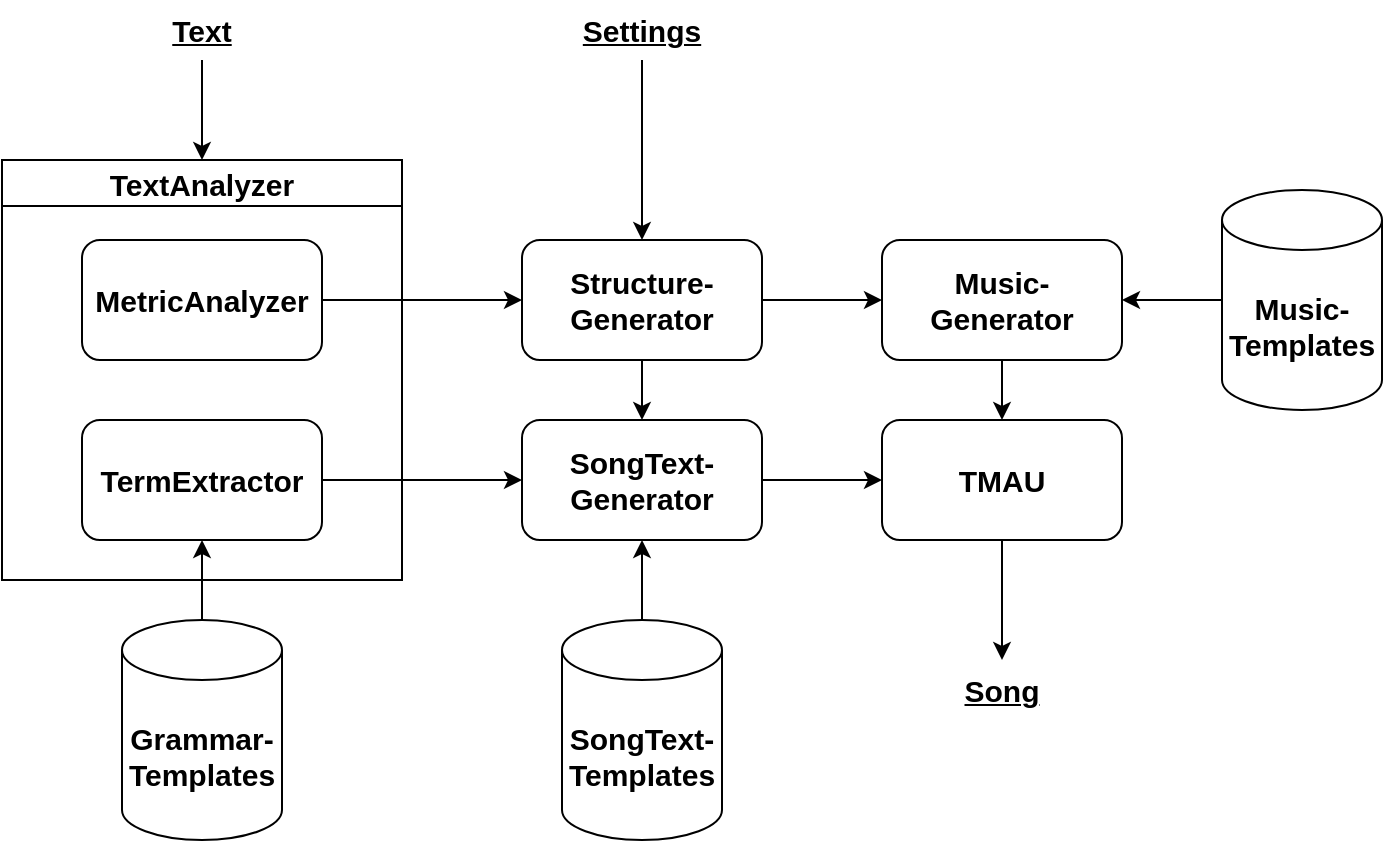 <mxfile version="20.5.3" type="device"><diagram id="fTStW5QcwCdXiOCUpKRR" name="Page-1"><mxGraphModel dx="1038" dy="536" grid="1" gridSize="10" guides="1" tooltips="1" connect="1" arrows="1" fold="1" page="1" pageScale="1" pageWidth="827" pageHeight="1169" math="0" shadow="0"><root><mxCell id="0"/><mxCell id="1" parent="0"/><mxCell id="VQYIm5KaJg2f-fRRDCMP-11" style="edgeStyle=orthogonalEdgeStyle;rounded=0;orthogonalLoop=1;jettySize=auto;html=1;entryX=0.5;entryY=0;entryDx=0;entryDy=0;fontSize=15;" parent="1" source="VQYIm5KaJg2f-fRRDCMP-1" target="VQYIm5KaJg2f-fRRDCMP-6" edge="1"><mxGeometry relative="1" as="geometry"/></mxCell><mxCell id="VQYIm5KaJg2f-fRRDCMP-1" value="&lt;u&gt;&lt;font style=&quot;font-size: 15px;&quot;&gt;&lt;b&gt;Text&lt;/b&gt;&lt;/font&gt;&lt;/u&gt;" style="text;html=1;strokeColor=none;fillColor=none;align=center;verticalAlign=middle;whiteSpace=wrap;rounded=0;" parent="1" vertex="1"><mxGeometry x="140" y="50" width="80" height="30" as="geometry"/></mxCell><mxCell id="VQYIm5KaJg2f-fRRDCMP-12" style="edgeStyle=orthogonalEdgeStyle;rounded=0;orthogonalLoop=1;jettySize=auto;html=1;entryX=0.5;entryY=0;entryDx=0;entryDy=0;fontSize=15;" parent="1" source="VQYIm5KaJg2f-fRRDCMP-4" target="VQYIm5KaJg2f-fRRDCMP-9" edge="1"><mxGeometry relative="1" as="geometry"/></mxCell><mxCell id="VQYIm5KaJg2f-fRRDCMP-4" value="&lt;u&gt;&lt;font size=&quot;1&quot;&gt;&lt;b style=&quot;font-size: 15px;&quot;&gt;Settings&lt;/b&gt;&lt;/font&gt;&lt;/u&gt;" style="text;html=1;strokeColor=none;fillColor=none;align=center;verticalAlign=middle;whiteSpace=wrap;rounded=0;" parent="1" vertex="1"><mxGeometry x="360" y="50" width="80" height="30" as="geometry"/></mxCell><mxCell id="VQYIm5KaJg2f-fRRDCMP-6" value="TextAnalyzer" style="swimlane;whiteSpace=wrap;html=1;fontSize=15;" parent="1" vertex="1"><mxGeometry x="80" y="130" width="200" height="210" as="geometry"/></mxCell><mxCell id="VQYIm5KaJg2f-fRRDCMP-8" value="&lt;b&gt;MetricAnalyzer&lt;/b&gt;" style="rounded=1;whiteSpace=wrap;html=1;fontSize=15;" parent="VQYIm5KaJg2f-fRRDCMP-6" vertex="1"><mxGeometry x="40" y="40" width="120" height="60" as="geometry"/></mxCell><mxCell id="VQYIm5KaJg2f-fRRDCMP-7" value="&lt;b&gt;TermExtractor&lt;/b&gt;" style="rounded=1;whiteSpace=wrap;html=1;fontSize=15;" parent="VQYIm5KaJg2f-fRRDCMP-6" vertex="1"><mxGeometry x="40" y="130" width="120" height="60" as="geometry"/></mxCell><mxCell id="VQYIm5KaJg2f-fRRDCMP-14" style="edgeStyle=orthogonalEdgeStyle;rounded=0;orthogonalLoop=1;jettySize=auto;html=1;fontSize=15;" parent="1" source="VQYIm5KaJg2f-fRRDCMP-9" target="VQYIm5KaJg2f-fRRDCMP-13" edge="1"><mxGeometry relative="1" as="geometry"/></mxCell><mxCell id="VQYIm5KaJg2f-fRRDCMP-16" style="edgeStyle=orthogonalEdgeStyle;rounded=0;orthogonalLoop=1;jettySize=auto;html=1;entryX=0;entryY=0.5;entryDx=0;entryDy=0;fontSize=15;" parent="1" source="VQYIm5KaJg2f-fRRDCMP-9" target="VQYIm5KaJg2f-fRRDCMP-15" edge="1"><mxGeometry relative="1" as="geometry"/></mxCell><mxCell id="VQYIm5KaJg2f-fRRDCMP-9" value="&lt;b&gt;Structure-Generator&lt;/b&gt;" style="rounded=1;whiteSpace=wrap;html=1;fontSize=15;" parent="1" vertex="1"><mxGeometry x="340" y="170" width="120" height="60" as="geometry"/></mxCell><mxCell id="VQYIm5KaJg2f-fRRDCMP-10" style="edgeStyle=orthogonalEdgeStyle;rounded=0;orthogonalLoop=1;jettySize=auto;html=1;fontSize=15;" parent="1" source="VQYIm5KaJg2f-fRRDCMP-8" target="VQYIm5KaJg2f-fRRDCMP-9" edge="1"><mxGeometry relative="1" as="geometry"/></mxCell><mxCell id="VQYIm5KaJg2f-fRRDCMP-20" style="edgeStyle=orthogonalEdgeStyle;rounded=0;orthogonalLoop=1;jettySize=auto;html=1;fontSize=15;" parent="1" source="VQYIm5KaJg2f-fRRDCMP-13" target="VQYIm5KaJg2f-fRRDCMP-18" edge="1"><mxGeometry relative="1" as="geometry"/></mxCell><mxCell id="VQYIm5KaJg2f-fRRDCMP-13" value="&lt;b&gt;SongText-Generator&lt;/b&gt;" style="rounded=1;whiteSpace=wrap;html=1;fontSize=15;" parent="1" vertex="1"><mxGeometry x="340" y="260" width="120" height="60" as="geometry"/></mxCell><mxCell id="VQYIm5KaJg2f-fRRDCMP-19" style="edgeStyle=orthogonalEdgeStyle;rounded=0;orthogonalLoop=1;jettySize=auto;html=1;entryX=0.5;entryY=0;entryDx=0;entryDy=0;fontSize=15;" parent="1" source="VQYIm5KaJg2f-fRRDCMP-15" target="VQYIm5KaJg2f-fRRDCMP-18" edge="1"><mxGeometry relative="1" as="geometry"/></mxCell><mxCell id="VQYIm5KaJg2f-fRRDCMP-15" value="&lt;b&gt;Music-Generator&lt;/b&gt;" style="rounded=1;whiteSpace=wrap;html=1;fontSize=15;" parent="1" vertex="1"><mxGeometry x="520" y="170" width="120" height="60" as="geometry"/></mxCell><mxCell id="VQYIm5KaJg2f-fRRDCMP-17" style="edgeStyle=orthogonalEdgeStyle;rounded=0;orthogonalLoop=1;jettySize=auto;html=1;entryX=0;entryY=0.5;entryDx=0;entryDy=0;fontSize=15;" parent="1" source="VQYIm5KaJg2f-fRRDCMP-7" target="VQYIm5KaJg2f-fRRDCMP-13" edge="1"><mxGeometry relative="1" as="geometry"/></mxCell><mxCell id="VQYIm5KaJg2f-fRRDCMP-24" style="edgeStyle=orthogonalEdgeStyle;rounded=0;orthogonalLoop=1;jettySize=auto;html=1;fontSize=15;" parent="1" source="VQYIm5KaJg2f-fRRDCMP-18" target="VQYIm5KaJg2f-fRRDCMP-23" edge="1"><mxGeometry relative="1" as="geometry"/></mxCell><mxCell id="VQYIm5KaJg2f-fRRDCMP-18" value="&lt;div&gt;&lt;b&gt;TMAU&lt;/b&gt;&lt;/div&gt;" style="rounded=1;whiteSpace=wrap;html=1;fontSize=15;" parent="1" vertex="1"><mxGeometry x="520" y="260" width="120" height="60" as="geometry"/></mxCell><mxCell id="VQYIm5KaJg2f-fRRDCMP-23" value="&lt;u&gt;&lt;font size=&quot;1&quot;&gt;&lt;b style=&quot;font-size: 15px;&quot;&gt;Song&lt;/b&gt;&lt;/font&gt;&lt;/u&gt;" style="text;html=1;strokeColor=none;fillColor=none;align=center;verticalAlign=middle;whiteSpace=wrap;rounded=0;" parent="1" vertex="1"><mxGeometry x="540" y="380" width="80" height="30" as="geometry"/></mxCell><mxCell id="_aTJfoVyRn75ubuOThgo-2" style="edgeStyle=orthogonalEdgeStyle;rounded=0;orthogonalLoop=1;jettySize=auto;html=1;fontSize=15;" edge="1" parent="1" source="_aTJfoVyRn75ubuOThgo-1" target="VQYIm5KaJg2f-fRRDCMP-13"><mxGeometry relative="1" as="geometry"/></mxCell><mxCell id="_aTJfoVyRn75ubuOThgo-1" value="&lt;b&gt;SongText-Templates&lt;/b&gt;" style="shape=cylinder3;whiteSpace=wrap;html=1;boundedLbl=1;backgroundOutline=1;size=15;rounded=1;glass=0;fontSize=15;" vertex="1" parent="1"><mxGeometry x="360" y="360" width="80" height="110" as="geometry"/></mxCell><mxCell id="_aTJfoVyRn75ubuOThgo-4" style="edgeStyle=orthogonalEdgeStyle;rounded=0;orthogonalLoop=1;jettySize=auto;html=1;fontSize=15;" edge="1" parent="1" source="_aTJfoVyRn75ubuOThgo-3" target="VQYIm5KaJg2f-fRRDCMP-15"><mxGeometry relative="1" as="geometry"/></mxCell><mxCell id="_aTJfoVyRn75ubuOThgo-3" value="&lt;b&gt;Music-Templates&lt;/b&gt;" style="shape=cylinder3;whiteSpace=wrap;html=1;boundedLbl=1;backgroundOutline=1;size=15;rounded=1;glass=0;fontSize=15;" vertex="1" parent="1"><mxGeometry x="690" y="145" width="80" height="110" as="geometry"/></mxCell><mxCell id="_aTJfoVyRn75ubuOThgo-6" style="edgeStyle=orthogonalEdgeStyle;rounded=0;orthogonalLoop=1;jettySize=auto;html=1;fontSize=15;" edge="1" parent="1" source="_aTJfoVyRn75ubuOThgo-5" target="VQYIm5KaJg2f-fRRDCMP-7"><mxGeometry relative="1" as="geometry"/></mxCell><mxCell id="_aTJfoVyRn75ubuOThgo-5" value="&lt;b&gt;Grammar-Templates&lt;/b&gt;" style="shape=cylinder3;whiteSpace=wrap;html=1;boundedLbl=1;backgroundOutline=1;size=15;rounded=1;glass=0;fontSize=15;" vertex="1" parent="1"><mxGeometry x="140" y="360" width="80" height="110" as="geometry"/></mxCell></root></mxGraphModel></diagram></mxfile>